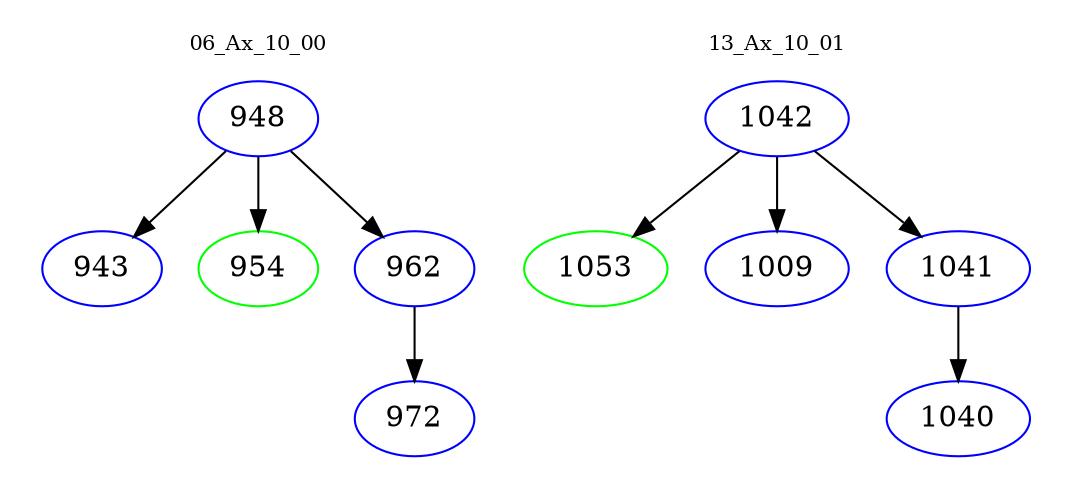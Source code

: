 digraph{
subgraph cluster_0 {
color = white
label = "06_Ax_10_00";
fontsize=10;
T0_948 [label="948", color="blue"]
T0_948 -> T0_943 [color="black"]
T0_943 [label="943", color="blue"]
T0_948 -> T0_954 [color="black"]
T0_954 [label="954", color="green"]
T0_948 -> T0_962 [color="black"]
T0_962 [label="962", color="blue"]
T0_962 -> T0_972 [color="black"]
T0_972 [label="972", color="blue"]
}
subgraph cluster_1 {
color = white
label = "13_Ax_10_01";
fontsize=10;
T1_1042 [label="1042", color="blue"]
T1_1042 -> T1_1053 [color="black"]
T1_1053 [label="1053", color="green"]
T1_1042 -> T1_1009 [color="black"]
T1_1009 [label="1009", color="blue"]
T1_1042 -> T1_1041 [color="black"]
T1_1041 [label="1041", color="blue"]
T1_1041 -> T1_1040 [color="black"]
T1_1040 [label="1040", color="blue"]
}
}
